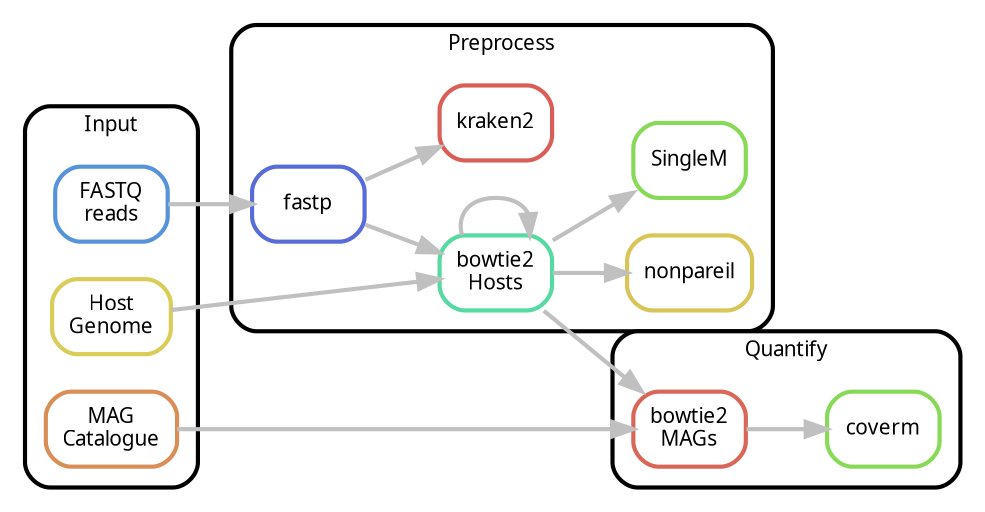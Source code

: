 digraph snakemake_dag {
	// newrank=true;
    rankdir=LR;
    graph[bgcolor=white, margin=0, compound=true];
    node[shape=box, style=rounded, fontname=sans, fontsize=10, penwidth=2];
    edge[penwidth=2, color=grey];



    subgraph cluster_0 {
        label = "Input";
        shape=box; style=rounded; fontname=sans; fontsize=10; penwidth=2; margin=10;
        reads        [label = "FASTQ\nreads", color = "0.59 0.6 0.85", style="rounded"];
		mags         [label = "MAG\nCatalogue", color = "0.07 0.6 0.85", style="rounded"];
	    reference    [label = "Host\nGenome", color = "0.15 0.6 0.85", style="rounded"];
    }

	subgraph cluster_1 {
		label = "Preprocess";
		shape=box; style=rounded; fontname=sans; fontsize=10; penwidth=2; margin=10;
    	fastp        [label = "fastp", color = "0.64 0.6 0.85", style="rounded"];
    	bowtie2_host [label = "bowtie2\nHosts", color = "0.43 0.6 0.85", style="rounded"];
		nonpareil    [label = "nonpareil", color = "0.14 0.6 0.85", style="rounded"];
		singlem      [label = "SingleM", color = "0.27 0.6 0.85", style="rounded"];
		kraken2      [label = "kraken2", color = "0.01 0.6 0.85", style="rounded"];
	}

	subgraph cluster_2 {
		label = "Quantify";
		shape=box; style=rounded; fontname=sans; fontsize=10; penwidth=2; margin=10;
		bowtie2_mags [label = "bowtie2\nMAGs", color = "0.02 0.6 0.85", style="rounded"];
		coverm       [label = "coverm", color = "0.27 0.6 0.85", style="rounded"];

	}

	// {rank=same; bowtie2_host; kraken2; nonpareil; singlem}
	// {rank=same; bowtie2_mags; coverm}


    reads -> fastp
    reference -> bowtie2_host
    mags -> bowtie2_mags

	bowtie2_host -> bowtie2_host
    fastp -> kraken2
	fastp -> bowtie2_host
    bowtie2_host -> nonpareil
	bowtie2_host -> singlem
    bowtie2_mags -> coverm
	bowtie2_host -> bowtie2_mags
}
